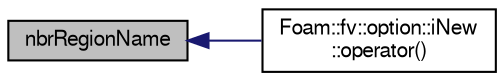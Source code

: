 digraph "nbrRegionName"
{
  bgcolor="transparent";
  edge [fontname="FreeSans",fontsize="10",labelfontname="FreeSans",labelfontsize="10"];
  node [fontname="FreeSans",fontsize="10",shape=record];
  rankdir="LR";
  Node1375 [label="nbrRegionName",height=0.2,width=0.4,color="black", fillcolor="grey75", style="filled", fontcolor="black"];
  Node1375 -> Node1376 [dir="back",color="midnightblue",fontsize="10",style="solid",fontname="FreeSans"];
  Node1376 [label="Foam::fv::option::iNew\l::operator()",height=0.2,width=0.4,color="black",URL="$a23450.html#aade9db5e363d52d9f47d6ae1f680d6f9"];
}
